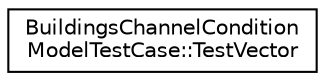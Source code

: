 digraph "Graphical Class Hierarchy"
{
 // LATEX_PDF_SIZE
  edge [fontname="Helvetica",fontsize="10",labelfontname="Helvetica",labelfontsize="10"];
  node [fontname="Helvetica",fontsize="10",shape=record];
  rankdir="LR";
  Node0 [label="BuildingsChannelCondition\lModelTestCase::TestVector",height=0.2,width=0.4,color="black", fillcolor="white", style="filled",URL="$struct_buildings_channel_condition_model_test_case_1_1_test_vector.html",tooltip="Struct containing the parameters for each test."];
}
